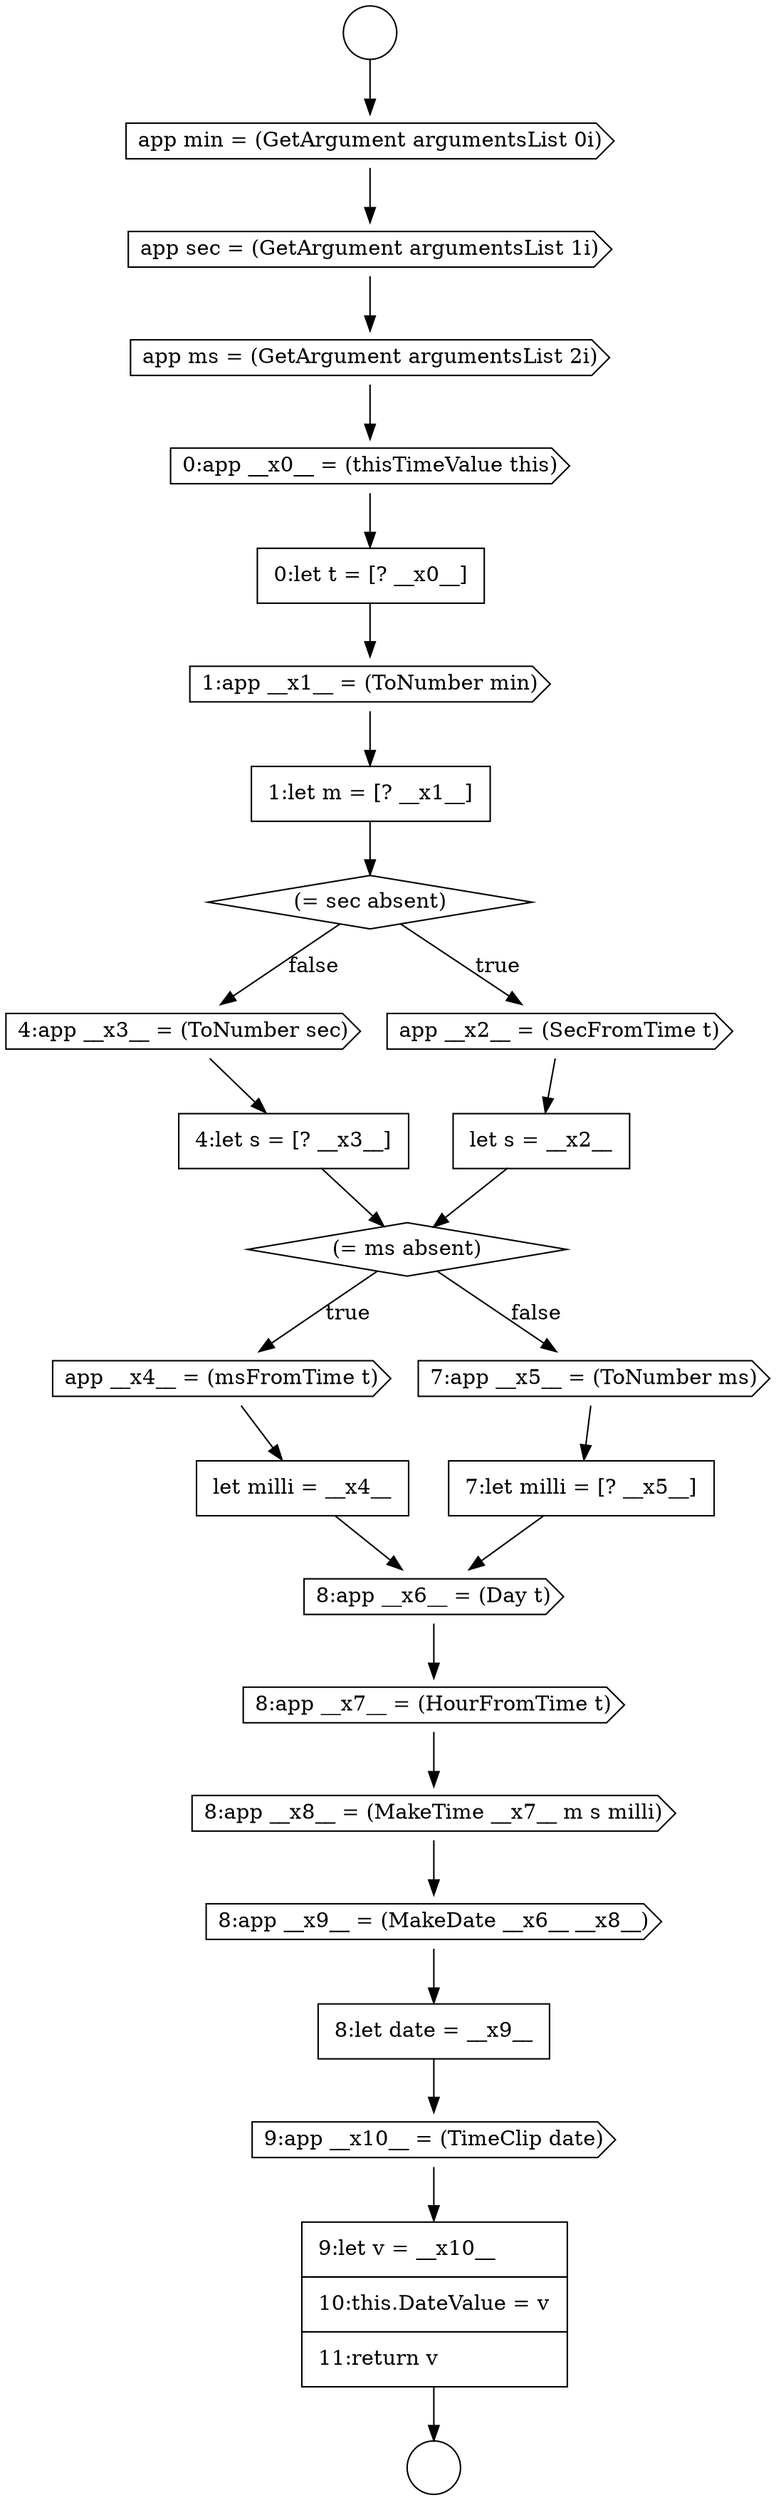 digraph {
  node12026 [shape=cds, label=<<font color="black">0:app __x0__ = (thisTimeValue this)</font>> color="black" fillcolor="white" style=filled]
  node12046 [shape=none, margin=0, label=<<font color="black">
    <table border="0" cellborder="1" cellspacing="0" cellpadding="10">
      <tr><td align="left">9:let v = __x10__</td></tr>
      <tr><td align="left">10:this.DateValue = v</td></tr>
      <tr><td align="left">11:return v</td></tr>
    </table>
  </font>> color="black" fillcolor="white" style=filled]
  node12036 [shape=cds, label=<<font color="black">app __x4__ = (msFromTime t)</font>> color="black" fillcolor="white" style=filled]
  node12029 [shape=none, margin=0, label=<<font color="black">
    <table border="0" cellborder="1" cellspacing="0" cellpadding="10">
      <tr><td align="left">1:let m = [? __x1__]</td></tr>
    </table>
  </font>> color="black" fillcolor="white" style=filled]
  node12037 [shape=none, margin=0, label=<<font color="black">
    <table border="0" cellborder="1" cellspacing="0" cellpadding="10">
      <tr><td align="left">let milli = __x4__</td></tr>
    </table>
  </font>> color="black" fillcolor="white" style=filled]
  node12025 [shape=cds, label=<<font color="black">app ms = (GetArgument argumentsList 2i)</font>> color="black" fillcolor="white" style=filled]
  node12033 [shape=cds, label=<<font color="black">4:app __x3__ = (ToNumber sec)</font>> color="black" fillcolor="white" style=filled]
  node12045 [shape=cds, label=<<font color="black">9:app __x10__ = (TimeClip date)</font>> color="black" fillcolor="white" style=filled]
  node12044 [shape=none, margin=0, label=<<font color="black">
    <table border="0" cellborder="1" cellspacing="0" cellpadding="10">
      <tr><td align="left">8:let date = __x9__</td></tr>
    </table>
  </font>> color="black" fillcolor="white" style=filled]
  node12039 [shape=none, margin=0, label=<<font color="black">
    <table border="0" cellborder="1" cellspacing="0" cellpadding="10">
      <tr><td align="left">7:let milli = [? __x5__]</td></tr>
    </table>
  </font>> color="black" fillcolor="white" style=filled]
  node12027 [shape=none, margin=0, label=<<font color="black">
    <table border="0" cellborder="1" cellspacing="0" cellpadding="10">
      <tr><td align="left">0:let t = [? __x0__]</td></tr>
    </table>
  </font>> color="black" fillcolor="white" style=filled]
  node12031 [shape=cds, label=<<font color="black">app __x2__ = (SecFromTime t)</font>> color="black" fillcolor="white" style=filled]
  node12030 [shape=diamond, label=<<font color="black">(= sec absent)</font>> color="black" fillcolor="white" style=filled]
  node12040 [shape=cds, label=<<font color="black">8:app __x6__ = (Day t)</font>> color="black" fillcolor="white" style=filled]
  node12023 [shape=cds, label=<<font color="black">app min = (GetArgument argumentsList 0i)</font>> color="black" fillcolor="white" style=filled]
  node12041 [shape=cds, label=<<font color="black">8:app __x7__ = (HourFromTime t)</font>> color="black" fillcolor="white" style=filled]
  node12028 [shape=cds, label=<<font color="black">1:app __x1__ = (ToNumber min)</font>> color="black" fillcolor="white" style=filled]
  node12038 [shape=cds, label=<<font color="black">7:app __x5__ = (ToNumber ms)</font>> color="black" fillcolor="white" style=filled]
  node12032 [shape=none, margin=0, label=<<font color="black">
    <table border="0" cellborder="1" cellspacing="0" cellpadding="10">
      <tr><td align="left">let s = __x2__</td></tr>
    </table>
  </font>> color="black" fillcolor="white" style=filled]
  node12034 [shape=none, margin=0, label=<<font color="black">
    <table border="0" cellborder="1" cellspacing="0" cellpadding="10">
      <tr><td align="left">4:let s = [? __x3__]</td></tr>
    </table>
  </font>> color="black" fillcolor="white" style=filled]
  node12021 [shape=circle label=" " color="black" fillcolor="white" style=filled]
  node12043 [shape=cds, label=<<font color="black">8:app __x9__ = (MakeDate __x6__ __x8__)</font>> color="black" fillcolor="white" style=filled]
  node12024 [shape=cds, label=<<font color="black">app sec = (GetArgument argumentsList 1i)</font>> color="black" fillcolor="white" style=filled]
  node12022 [shape=circle label=" " color="black" fillcolor="white" style=filled]
  node12042 [shape=cds, label=<<font color="black">8:app __x8__ = (MakeTime __x7__ m s milli)</font>> color="black" fillcolor="white" style=filled]
  node12035 [shape=diamond, label=<<font color="black">(= ms absent)</font>> color="black" fillcolor="white" style=filled]
  node12028 -> node12029 [ color="black"]
  node12030 -> node12031 [label=<<font color="black">true</font>> color="black"]
  node12030 -> node12033 [label=<<font color="black">false</font>> color="black"]
  node12033 -> node12034 [ color="black"]
  node12032 -> node12035 [ color="black"]
  node12040 -> node12041 [ color="black"]
  node12035 -> node12036 [label=<<font color="black">true</font>> color="black"]
  node12035 -> node12038 [label=<<font color="black">false</font>> color="black"]
  node12023 -> node12024 [ color="black"]
  node12046 -> node12022 [ color="black"]
  node12044 -> node12045 [ color="black"]
  node12025 -> node12026 [ color="black"]
  node12027 -> node12028 [ color="black"]
  node12041 -> node12042 [ color="black"]
  node12024 -> node12025 [ color="black"]
  node12026 -> node12027 [ color="black"]
  node12029 -> node12030 [ color="black"]
  node12039 -> node12040 [ color="black"]
  node12045 -> node12046 [ color="black"]
  node12034 -> node12035 [ color="black"]
  node12036 -> node12037 [ color="black"]
  node12031 -> node12032 [ color="black"]
  node12037 -> node12040 [ color="black"]
  node12021 -> node12023 [ color="black"]
  node12042 -> node12043 [ color="black"]
  node12038 -> node12039 [ color="black"]
  node12043 -> node12044 [ color="black"]
}
